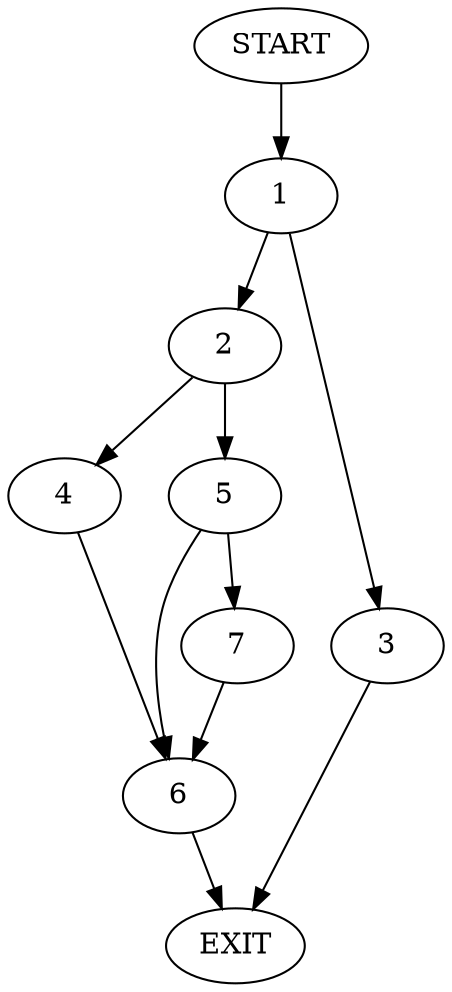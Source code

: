 digraph {
0 [label="START"]
8 [label="EXIT"]
0 -> 1
1 -> 2
1 -> 3
3 -> 8
2 -> 4
2 -> 5
5 -> 6
5 -> 7
4 -> 6
7 -> 6
6 -> 8
}
